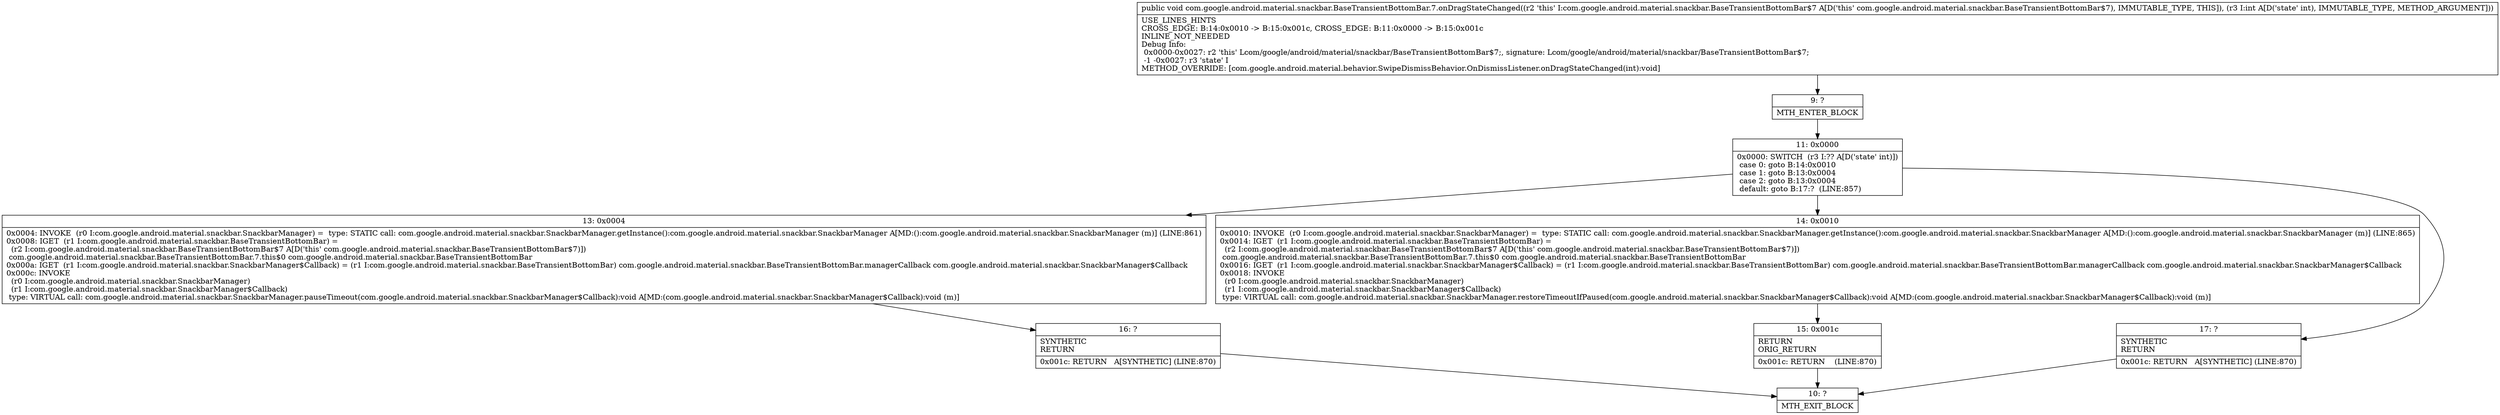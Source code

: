 digraph "CFG forcom.google.android.material.snackbar.BaseTransientBottomBar.7.onDragStateChanged(I)V" {
Node_9 [shape=record,label="{9\:\ ?|MTH_ENTER_BLOCK\l}"];
Node_11 [shape=record,label="{11\:\ 0x0000|0x0000: SWITCH  (r3 I:?? A[D('state' int)])\l case 0: goto B:14:0x0010\l case 1: goto B:13:0x0004\l case 2: goto B:13:0x0004\l default: goto B:17:?  (LINE:857)\l}"];
Node_13 [shape=record,label="{13\:\ 0x0004|0x0004: INVOKE  (r0 I:com.google.android.material.snackbar.SnackbarManager) =  type: STATIC call: com.google.android.material.snackbar.SnackbarManager.getInstance():com.google.android.material.snackbar.SnackbarManager A[MD:():com.google.android.material.snackbar.SnackbarManager (m)] (LINE:861)\l0x0008: IGET  (r1 I:com.google.android.material.snackbar.BaseTransientBottomBar) = \l  (r2 I:com.google.android.material.snackbar.BaseTransientBottomBar$7 A[D('this' com.google.android.material.snackbar.BaseTransientBottomBar$7)])\l com.google.android.material.snackbar.BaseTransientBottomBar.7.this$0 com.google.android.material.snackbar.BaseTransientBottomBar \l0x000a: IGET  (r1 I:com.google.android.material.snackbar.SnackbarManager$Callback) = (r1 I:com.google.android.material.snackbar.BaseTransientBottomBar) com.google.android.material.snackbar.BaseTransientBottomBar.managerCallback com.google.android.material.snackbar.SnackbarManager$Callback \l0x000c: INVOKE  \l  (r0 I:com.google.android.material.snackbar.SnackbarManager)\l  (r1 I:com.google.android.material.snackbar.SnackbarManager$Callback)\l type: VIRTUAL call: com.google.android.material.snackbar.SnackbarManager.pauseTimeout(com.google.android.material.snackbar.SnackbarManager$Callback):void A[MD:(com.google.android.material.snackbar.SnackbarManager$Callback):void (m)]\l}"];
Node_16 [shape=record,label="{16\:\ ?|SYNTHETIC\lRETURN\l|0x001c: RETURN   A[SYNTHETIC] (LINE:870)\l}"];
Node_10 [shape=record,label="{10\:\ ?|MTH_EXIT_BLOCK\l}"];
Node_14 [shape=record,label="{14\:\ 0x0010|0x0010: INVOKE  (r0 I:com.google.android.material.snackbar.SnackbarManager) =  type: STATIC call: com.google.android.material.snackbar.SnackbarManager.getInstance():com.google.android.material.snackbar.SnackbarManager A[MD:():com.google.android.material.snackbar.SnackbarManager (m)] (LINE:865)\l0x0014: IGET  (r1 I:com.google.android.material.snackbar.BaseTransientBottomBar) = \l  (r2 I:com.google.android.material.snackbar.BaseTransientBottomBar$7 A[D('this' com.google.android.material.snackbar.BaseTransientBottomBar$7)])\l com.google.android.material.snackbar.BaseTransientBottomBar.7.this$0 com.google.android.material.snackbar.BaseTransientBottomBar \l0x0016: IGET  (r1 I:com.google.android.material.snackbar.SnackbarManager$Callback) = (r1 I:com.google.android.material.snackbar.BaseTransientBottomBar) com.google.android.material.snackbar.BaseTransientBottomBar.managerCallback com.google.android.material.snackbar.SnackbarManager$Callback \l0x0018: INVOKE  \l  (r0 I:com.google.android.material.snackbar.SnackbarManager)\l  (r1 I:com.google.android.material.snackbar.SnackbarManager$Callback)\l type: VIRTUAL call: com.google.android.material.snackbar.SnackbarManager.restoreTimeoutIfPaused(com.google.android.material.snackbar.SnackbarManager$Callback):void A[MD:(com.google.android.material.snackbar.SnackbarManager$Callback):void (m)]\l}"];
Node_15 [shape=record,label="{15\:\ 0x001c|RETURN\lORIG_RETURN\l|0x001c: RETURN    (LINE:870)\l}"];
Node_17 [shape=record,label="{17\:\ ?|SYNTHETIC\lRETURN\l|0x001c: RETURN   A[SYNTHETIC] (LINE:870)\l}"];
MethodNode[shape=record,label="{public void com.google.android.material.snackbar.BaseTransientBottomBar.7.onDragStateChanged((r2 'this' I:com.google.android.material.snackbar.BaseTransientBottomBar$7 A[D('this' com.google.android.material.snackbar.BaseTransientBottomBar$7), IMMUTABLE_TYPE, THIS]), (r3 I:int A[D('state' int), IMMUTABLE_TYPE, METHOD_ARGUMENT]))  | USE_LINES_HINTS\lCROSS_EDGE: B:14:0x0010 \-\> B:15:0x001c, CROSS_EDGE: B:11:0x0000 \-\> B:15:0x001c\lINLINE_NOT_NEEDED\lDebug Info:\l  0x0000\-0x0027: r2 'this' Lcom\/google\/android\/material\/snackbar\/BaseTransientBottomBar$7;, signature: Lcom\/google\/android\/material\/snackbar\/BaseTransientBottomBar$7;\l  \-1 \-0x0027: r3 'state' I\lMETHOD_OVERRIDE: [com.google.android.material.behavior.SwipeDismissBehavior.OnDismissListener.onDragStateChanged(int):void]\l}"];
MethodNode -> Node_9;Node_9 -> Node_11;
Node_11 -> Node_13;
Node_11 -> Node_14;
Node_11 -> Node_17;
Node_13 -> Node_16;
Node_16 -> Node_10;
Node_14 -> Node_15;
Node_15 -> Node_10;
Node_17 -> Node_10;
}

